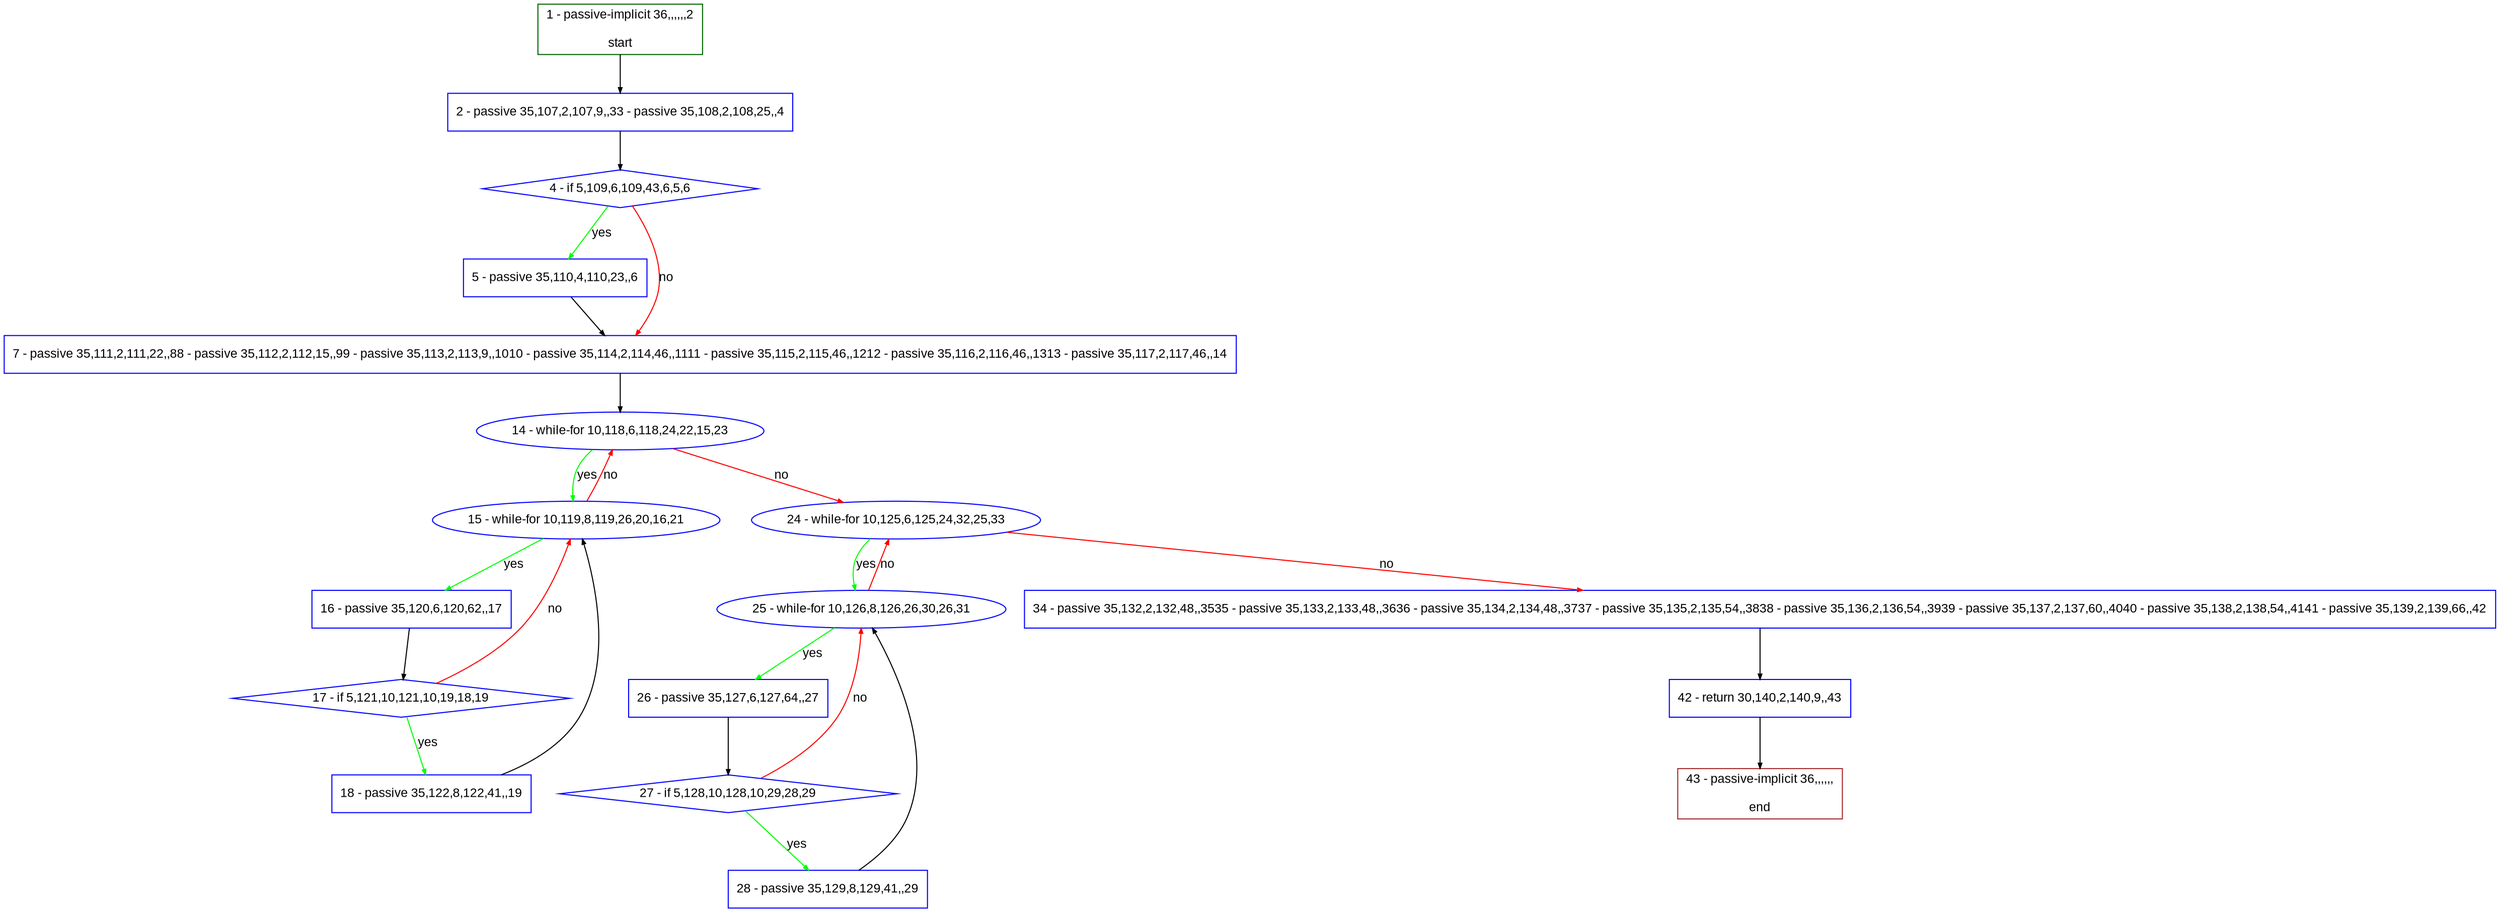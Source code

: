 digraph "" {
  graph [pack="true", label="", fontsize="12", packmode="clust", fontname="Arial", fillcolor="#FFFFCC", bgcolor="white", style="rounded,filled", compound="true"];
  node [node_initialized="no", label="", color="grey", fontsize="12", fillcolor="white", fontname="Arial", style="filled", shape="rectangle", compound="true", fixedsize="false"];
  edge [fontcolor="black", arrowhead="normal", arrowtail="none", arrowsize="0.5", ltail="", label="", color="black", fontsize="12", lhead="", fontname="Arial", dir="forward", compound="true"];
  __N1 [label="2 - passive 35,107,2,107,9,,33 - passive 35,108,2,108,25,,4", color="#0000ff", fillcolor="#ffffff", style="filled", shape="box"];
  __N2 [label="1 - passive-implicit 36,,,,,,2\n\nstart", color="#006400", fillcolor="#ffffff", style="filled", shape="box"];
  __N3 [label="4 - if 5,109,6,109,43,6,5,6", color="#0000ff", fillcolor="#ffffff", style="filled", shape="diamond"];
  __N4 [label="5 - passive 35,110,4,110,23,,6", color="#0000ff", fillcolor="#ffffff", style="filled", shape="box"];
  __N5 [label="7 - passive 35,111,2,111,22,,88 - passive 35,112,2,112,15,,99 - passive 35,113,2,113,9,,1010 - passive 35,114,2,114,46,,1111 - passive 35,115,2,115,46,,1212 - passive 35,116,2,116,46,,1313 - passive 35,117,2,117,46,,14", color="#0000ff", fillcolor="#ffffff", style="filled", shape="box"];
  __N6 [label="14 - while-for 10,118,6,118,24,22,15,23", color="#0000ff", fillcolor="#ffffff", style="filled", shape="oval"];
  __N7 [label="15 - while-for 10,119,8,119,26,20,16,21", color="#0000ff", fillcolor="#ffffff", style="filled", shape="oval"];
  __N8 [label="24 - while-for 10,125,6,125,24,32,25,33", color="#0000ff", fillcolor="#ffffff", style="filled", shape="oval"];
  __N9 [label="16 - passive 35,120,6,120,62,,17", color="#0000ff", fillcolor="#ffffff", style="filled", shape="box"];
  __N10 [label="17 - if 5,121,10,121,10,19,18,19", color="#0000ff", fillcolor="#ffffff", style="filled", shape="diamond"];
  __N11 [label="18 - passive 35,122,8,122,41,,19", color="#0000ff", fillcolor="#ffffff", style="filled", shape="box"];
  __N12 [label="25 - while-for 10,126,8,126,26,30,26,31", color="#0000ff", fillcolor="#ffffff", style="filled", shape="oval"];
  __N13 [label="34 - passive 35,132,2,132,48,,3535 - passive 35,133,2,133,48,,3636 - passive 35,134,2,134,48,,3737 - passive 35,135,2,135,54,,3838 - passive 35,136,2,136,54,,3939 - passive 35,137,2,137,60,,4040 - passive 35,138,2,138,54,,4141 - passive 35,139,2,139,66,,42", color="#0000ff", fillcolor="#ffffff", style="filled", shape="box"];
  __N14 [label="26 - passive 35,127,6,127,64,,27", color="#0000ff", fillcolor="#ffffff", style="filled", shape="box"];
  __N15 [label="27 - if 5,128,10,128,10,29,28,29", color="#0000ff", fillcolor="#ffffff", style="filled", shape="diamond"];
  __N16 [label="28 - passive 35,129,8,129,41,,29", color="#0000ff", fillcolor="#ffffff", style="filled", shape="box"];
  __N17 [label="42 - return 30,140,2,140,9,,43", color="#0000ff", fillcolor="#ffffff", style="filled", shape="box"];
  __N18 [label="43 - passive-implicit 36,,,,,,\n\nend", color="#a52a2a", fillcolor="#ffffff", style="filled", shape="box"];
  __N2 -> __N1 [arrowhead="normal", arrowtail="none", color="#000000", label="", dir="forward"];
  __N1 -> __N3 [arrowhead="normal", arrowtail="none", color="#000000", label="", dir="forward"];
  __N3 -> __N4 [arrowhead="normal", arrowtail="none", color="#00ff00", label="yes", dir="forward"];
  __N3 -> __N5 [arrowhead="normal", arrowtail="none", color="#ff0000", label="no", dir="forward"];
  __N4 -> __N5 [arrowhead="normal", arrowtail="none", color="#000000", label="", dir="forward"];
  __N5 -> __N6 [arrowhead="normal", arrowtail="none", color="#000000", label="", dir="forward"];
  __N6 -> __N7 [arrowhead="normal", arrowtail="none", color="#00ff00", label="yes", dir="forward"];
  __N7 -> __N6 [arrowhead="normal", arrowtail="none", color="#ff0000", label="no", dir="forward"];
  __N6 -> __N8 [arrowhead="normal", arrowtail="none", color="#ff0000", label="no", dir="forward"];
  __N7 -> __N9 [arrowhead="normal", arrowtail="none", color="#00ff00", label="yes", dir="forward"];
  __N9 -> __N10 [arrowhead="normal", arrowtail="none", color="#000000", label="", dir="forward"];
  __N10 -> __N7 [arrowhead="normal", arrowtail="none", color="#ff0000", label="no", dir="forward"];
  __N10 -> __N11 [arrowhead="normal", arrowtail="none", color="#00ff00", label="yes", dir="forward"];
  __N11 -> __N7 [arrowhead="normal", arrowtail="none", color="#000000", label="", dir="forward"];
  __N8 -> __N12 [arrowhead="normal", arrowtail="none", color="#00ff00", label="yes", dir="forward"];
  __N12 -> __N8 [arrowhead="normal", arrowtail="none", color="#ff0000", label="no", dir="forward"];
  __N8 -> __N13 [arrowhead="normal", arrowtail="none", color="#ff0000", label="no", dir="forward"];
  __N12 -> __N14 [arrowhead="normal", arrowtail="none", color="#00ff00", label="yes", dir="forward"];
  __N14 -> __N15 [arrowhead="normal", arrowtail="none", color="#000000", label="", dir="forward"];
  __N15 -> __N12 [arrowhead="normal", arrowtail="none", color="#ff0000", label="no", dir="forward"];
  __N15 -> __N16 [arrowhead="normal", arrowtail="none", color="#00ff00", label="yes", dir="forward"];
  __N16 -> __N12 [arrowhead="normal", arrowtail="none", color="#000000", label="", dir="forward"];
  __N13 -> __N17 [arrowhead="normal", arrowtail="none", color="#000000", label="", dir="forward"];
  __N17 -> __N18 [arrowhead="normal", arrowtail="none", color="#000000", label="", dir="forward"];
}
